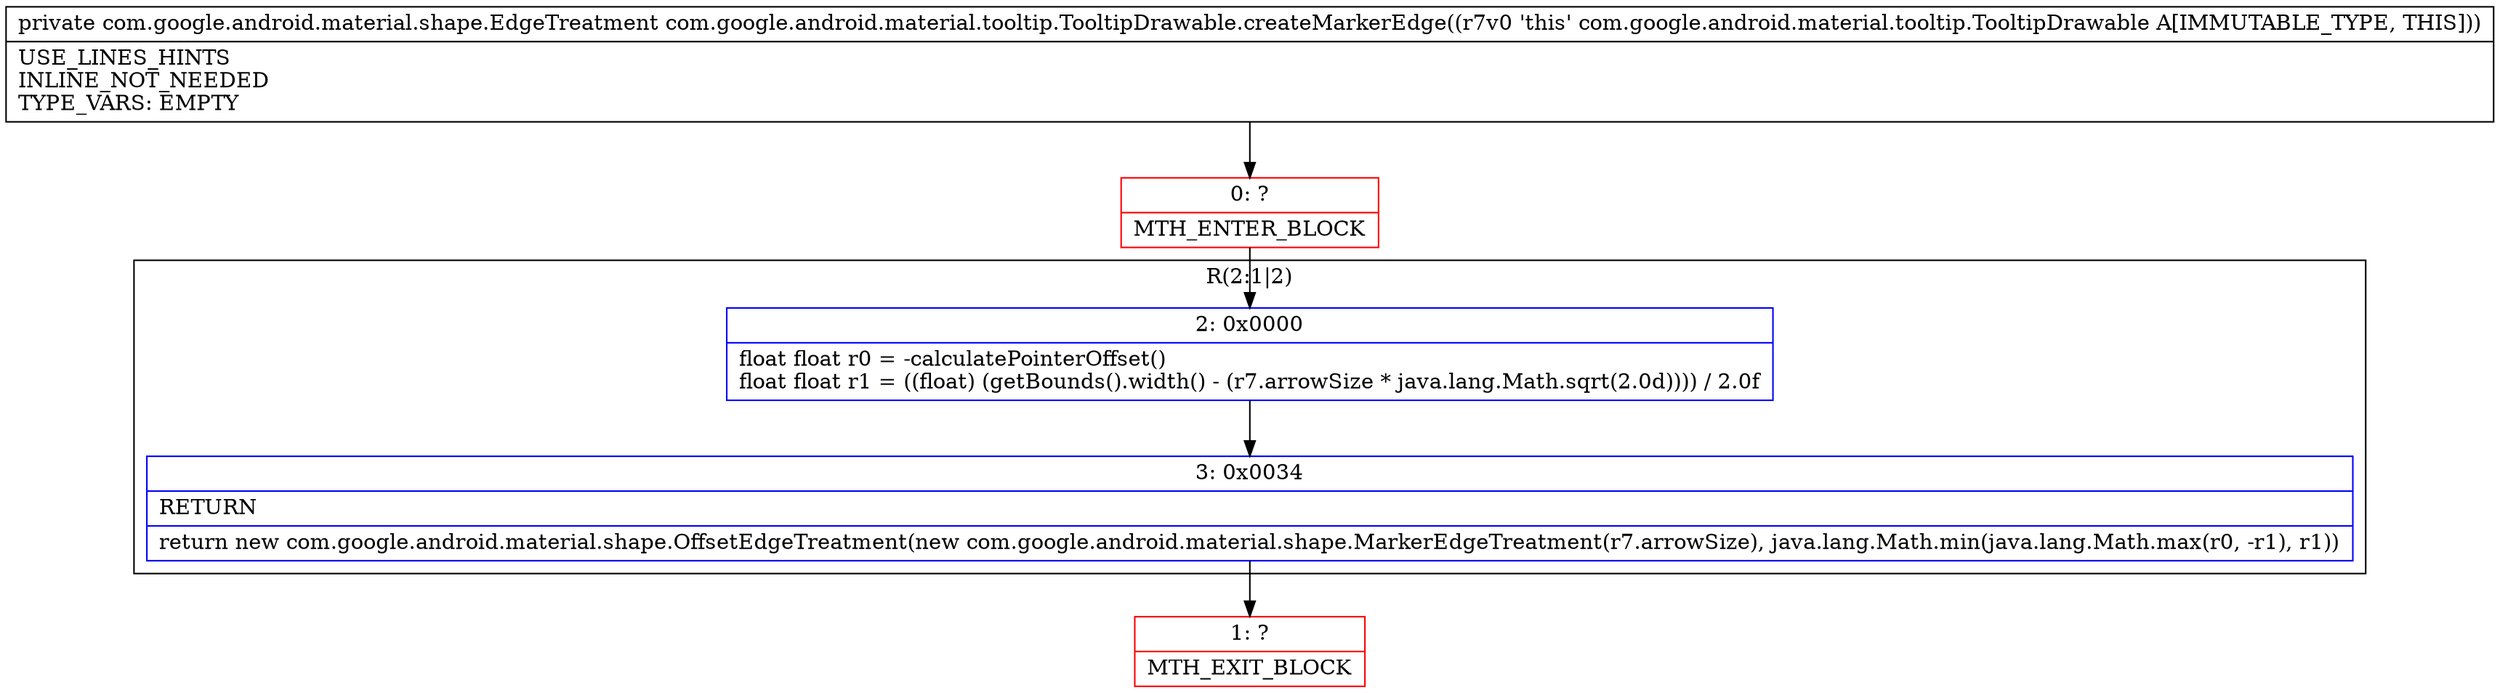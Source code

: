 digraph "CFG forcom.google.android.material.tooltip.TooltipDrawable.createMarkerEdge()Lcom\/google\/android\/material\/shape\/EdgeTreatment;" {
subgraph cluster_Region_1224679196 {
label = "R(2:1|2)";
node [shape=record,color=blue];
Node_2 [shape=record,label="{2\:\ 0x0000|float float r0 = \-calculatePointerOffset()\lfloat float r1 = ((float) (getBounds().width() \- (r7.arrowSize * java.lang.Math.sqrt(2.0d)))) \/ 2.0f\l}"];
Node_3 [shape=record,label="{3\:\ 0x0034|RETURN\l|return new com.google.android.material.shape.OffsetEdgeTreatment(new com.google.android.material.shape.MarkerEdgeTreatment(r7.arrowSize), java.lang.Math.min(java.lang.Math.max(r0, \-r1), r1))\l}"];
}
Node_0 [shape=record,color=red,label="{0\:\ ?|MTH_ENTER_BLOCK\l}"];
Node_1 [shape=record,color=red,label="{1\:\ ?|MTH_EXIT_BLOCK\l}"];
MethodNode[shape=record,label="{private com.google.android.material.shape.EdgeTreatment com.google.android.material.tooltip.TooltipDrawable.createMarkerEdge((r7v0 'this' com.google.android.material.tooltip.TooltipDrawable A[IMMUTABLE_TYPE, THIS]))  | USE_LINES_HINTS\lINLINE_NOT_NEEDED\lTYPE_VARS: EMPTY\l}"];
MethodNode -> Node_0;Node_2 -> Node_3;
Node_3 -> Node_1;
Node_0 -> Node_2;
}

